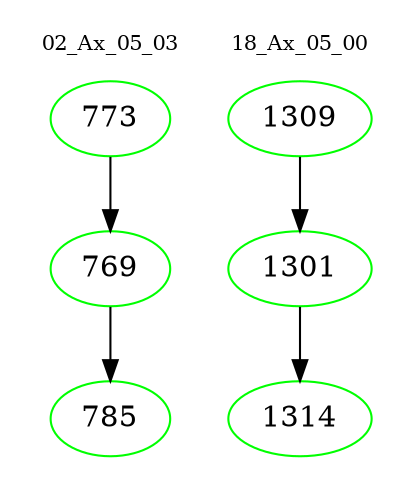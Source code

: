 digraph{
subgraph cluster_0 {
color = white
label = "02_Ax_05_03";
fontsize=10;
T0_773 [label="773", color="green"]
T0_773 -> T0_769 [color="black"]
T0_769 [label="769", color="green"]
T0_769 -> T0_785 [color="black"]
T0_785 [label="785", color="green"]
}
subgraph cluster_1 {
color = white
label = "18_Ax_05_00";
fontsize=10;
T1_1309 [label="1309", color="green"]
T1_1309 -> T1_1301 [color="black"]
T1_1301 [label="1301", color="green"]
T1_1301 -> T1_1314 [color="black"]
T1_1314 [label="1314", color="green"]
}
}
